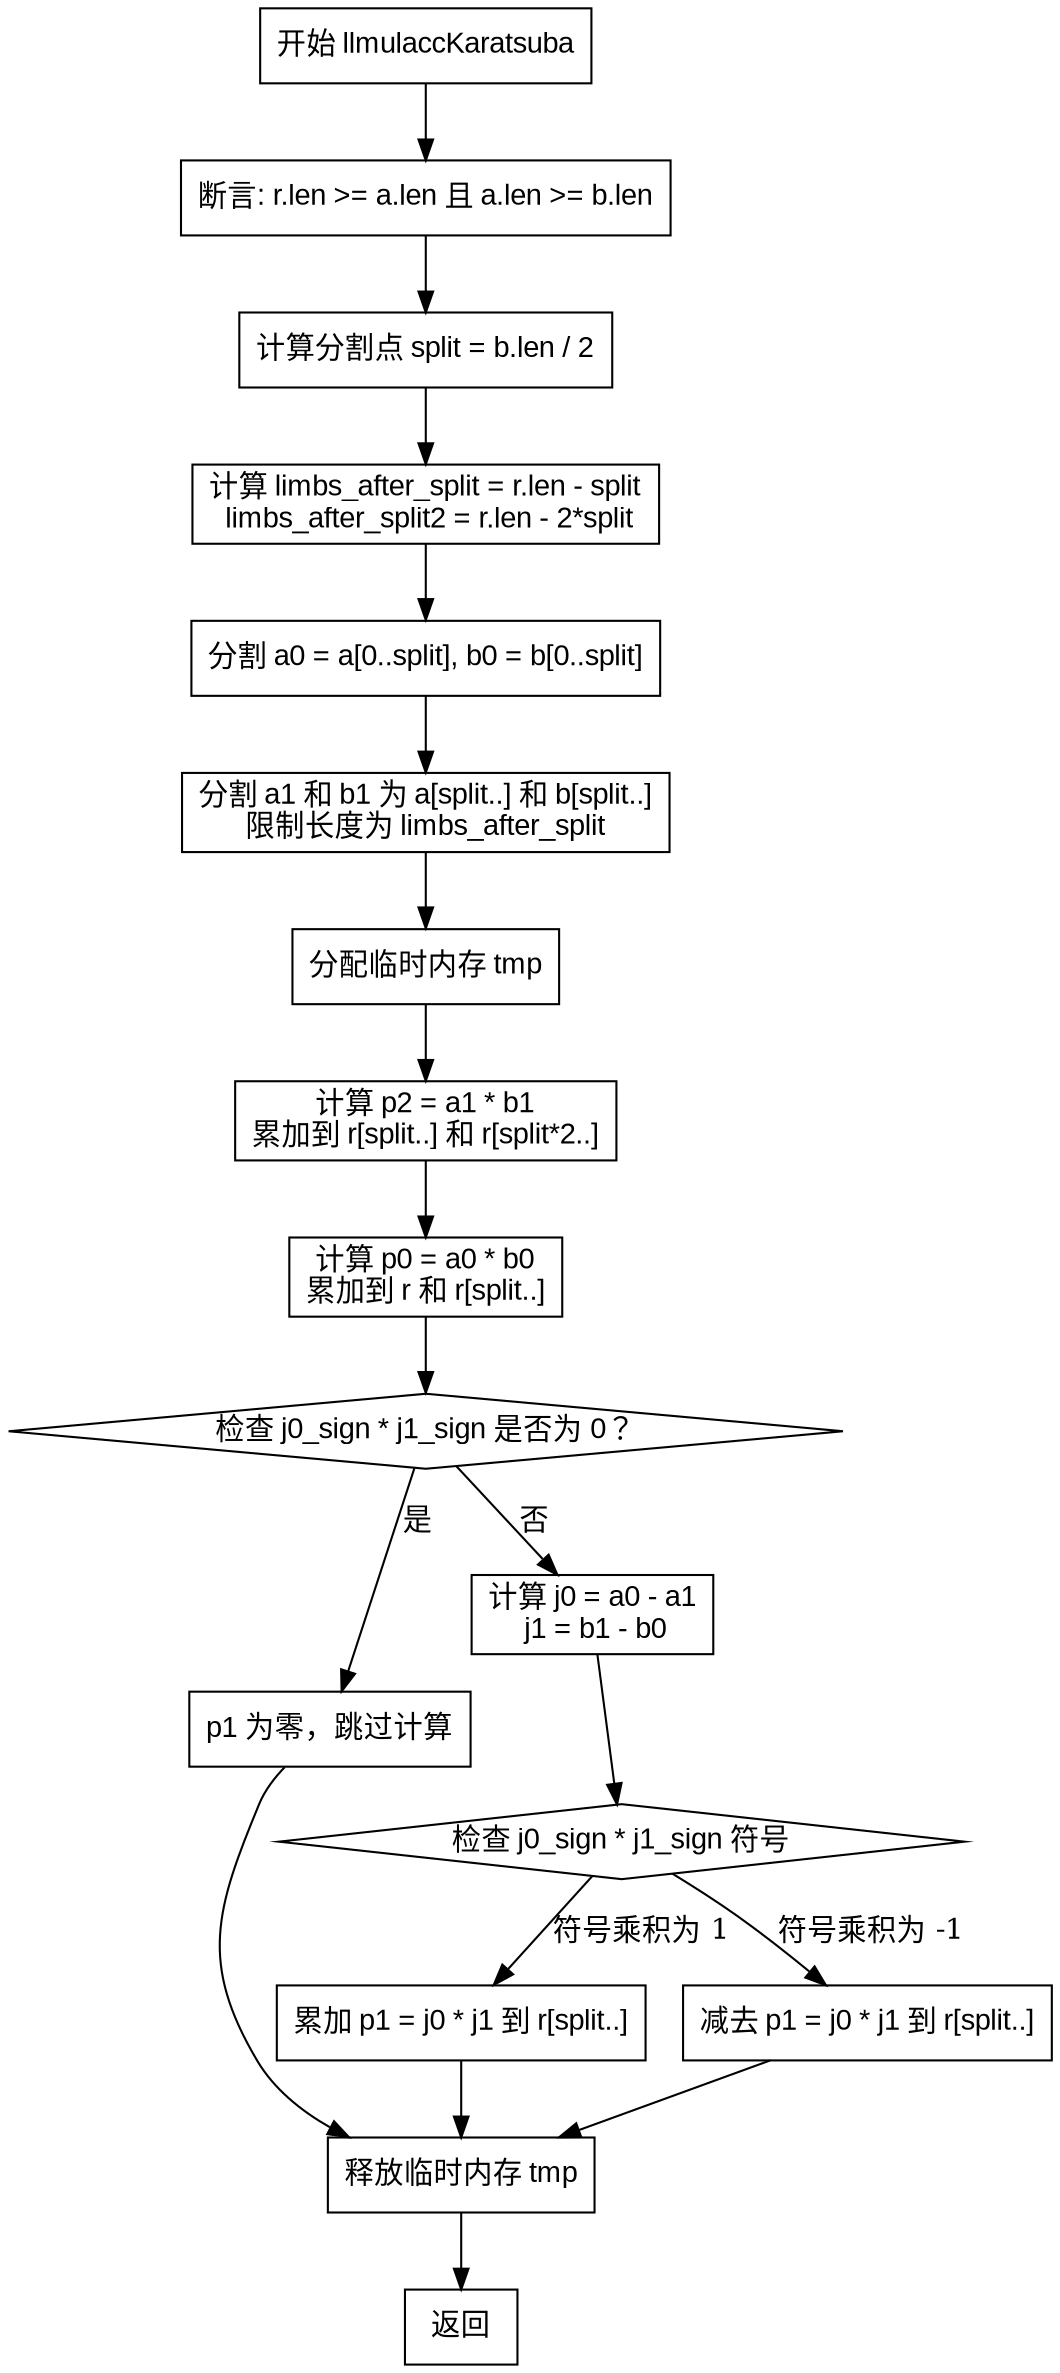 
digraph llmulaccKaratsuba {
    node [shape=rectangle, fontname="Arial"];
    start [label="开始 llmulaccKaratsuba"];
    check_assert [label="断言: r.len >= a.len 且 a.len >= b.len"];
    compute_split [label="计算分割点 split = b.len / 2"];
    calc_limbs [label="计算 limbs_after_split = r.len - split\n limbs_after_split2 = r.len - 2*split"];
    slice_a0_b0 [label="分割 a0 = a[0..split], b0 = b[0..split]"];
    slice_a1_b1 [label="分割 a1 和 b1 为 a[split..] 和 b[split..]\n限制长度为 limbs_after_split"];
    alloc_tmp [label="分配临时内存 tmp"];
    compute_p2 [label="计算 p2 = a1 * b1\n累加到 r[split..] 和 r[split*2..]"];
    compute_p0 [label="计算 p0 = a0 * b0\n累加到 r 和 r[split..]"];
    check_p1_condition [label="检查 j0_sign * j1_sign 是否为 0？", shape=diamond];
    handle_zero_p1 [label="p1 为零，跳过计算"];
    compute_j0_j1 [label="计算 j0 = a0 - a1\n j1 = b1 - b0"];
    check_signs [label="检查 j0_sign * j1_sign 符号", shape=diamond];
    add_p1 [label="累加 p1 = j0 * j1 到 r[split..]"];
    sub_p1 [label="减去 p1 = j0 * j1 到 r[split..]"];
    free_tmp [label="释放临时内存 tmp"];
    end [label="返回"];

    start -> check_assert;
    check_assert -> compute_split;
    compute_split -> calc_limbs;
    calc_limbs -> slice_a0_b0;
    slice_a0_b0 -> slice_a1_b1;
    slice_a1_b1 -> alloc_tmp;
    alloc_tmp -> compute_p2;
    compute_p2 -> compute_p0;
    compute_p0 -> check_p1_condition;
    
    check_p1_condition -> handle_zero_p1 [label="是"];
    check_p1_condition -> compute_j0_j1 [label="否"];
    handle_zero_p1 -> free_tmp;
    
    compute_j0_j1 -> check_signs;
    check_signs -> add_p1 [label="符号乘积为 1"];
    check_signs -> sub_p1 [label="符号乘积为 -1"];
    add_p1 -> free_tmp;
    sub_p1 -> free_tmp;
    
    free_tmp -> end;
}
